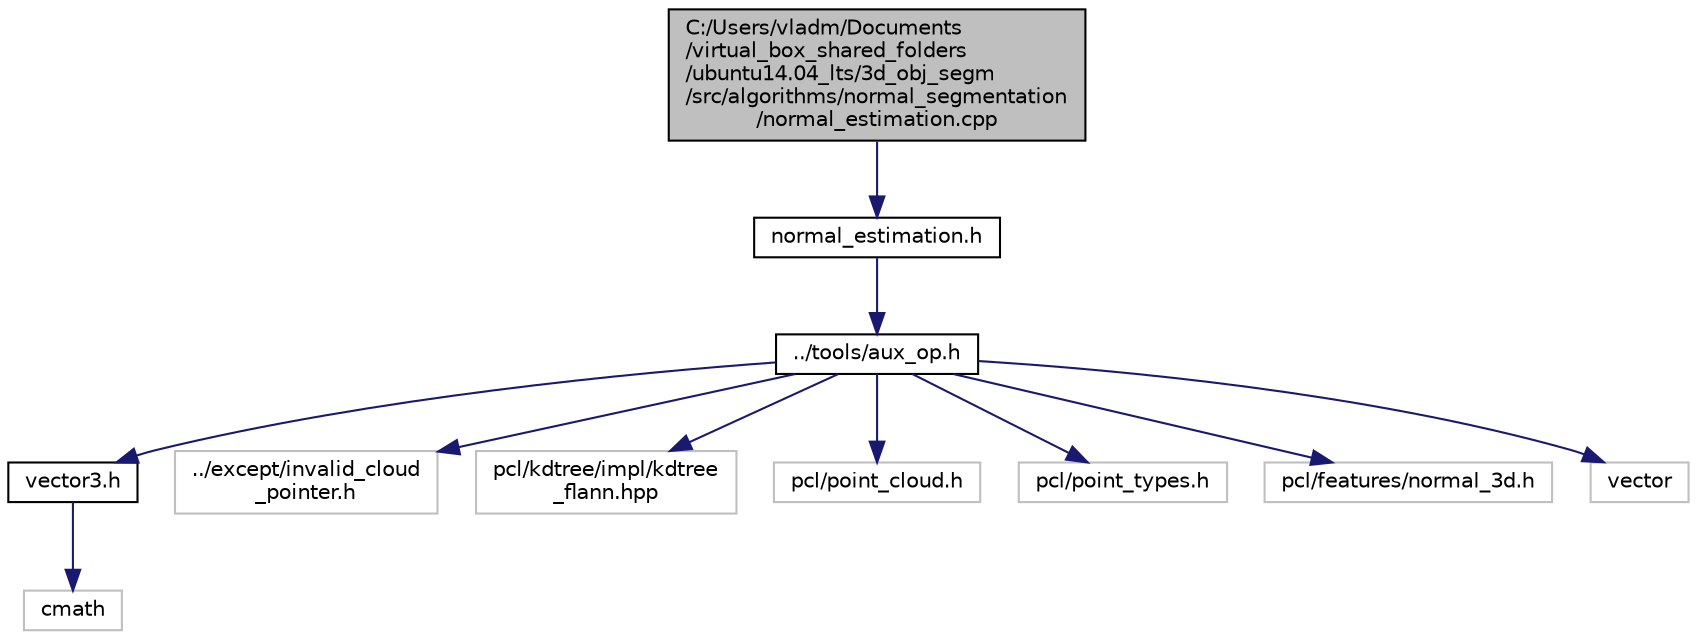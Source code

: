 digraph "C:/Users/vladm/Documents/virtual_box_shared_folders/ubuntu14.04_lts/3d_obj_segm/src/algorithms/normal_segmentation/normal_estimation.cpp"
{
  edge [fontname="Helvetica",fontsize="10",labelfontname="Helvetica",labelfontsize="10"];
  node [fontname="Helvetica",fontsize="10",shape=record];
  Node1 [label="C:/Users/vladm/Documents\l/virtual_box_shared_folders\l/ubuntu14.04_lts/3d_obj_segm\l/src/algorithms/normal_segmentation\l/normal_estimation.cpp",height=0.2,width=0.4,color="black", fillcolor="grey75", style="filled", fontcolor="black"];
  Node1 -> Node2 [color="midnightblue",fontsize="10",style="solid"];
  Node2 [label="normal_estimation.h",height=0.2,width=0.4,color="black", fillcolor="white", style="filled",URL="$normal__estimation_8h.html"];
  Node2 -> Node3 [color="midnightblue",fontsize="10",style="solid"];
  Node3 [label="../tools/aux_op.h",height=0.2,width=0.4,color="black", fillcolor="white", style="filled",URL="$aux__op_8h.html"];
  Node3 -> Node4 [color="midnightblue",fontsize="10",style="solid"];
  Node4 [label="vector3.h",height=0.2,width=0.4,color="black", fillcolor="white", style="filled",URL="$vector3_8h.html"];
  Node4 -> Node5 [color="midnightblue",fontsize="10",style="solid"];
  Node5 [label="cmath",height=0.2,width=0.4,color="grey75", fillcolor="white", style="filled"];
  Node3 -> Node6 [color="midnightblue",fontsize="10",style="solid"];
  Node6 [label="../except/invalid_cloud\l_pointer.h",height=0.2,width=0.4,color="grey75", fillcolor="white", style="filled"];
  Node3 -> Node7 [color="midnightblue",fontsize="10",style="solid"];
  Node7 [label="pcl/kdtree/impl/kdtree\l_flann.hpp",height=0.2,width=0.4,color="grey75", fillcolor="white", style="filled"];
  Node3 -> Node8 [color="midnightblue",fontsize="10",style="solid"];
  Node8 [label="pcl/point_cloud.h",height=0.2,width=0.4,color="grey75", fillcolor="white", style="filled"];
  Node3 -> Node9 [color="midnightblue",fontsize="10",style="solid"];
  Node9 [label="pcl/point_types.h",height=0.2,width=0.4,color="grey75", fillcolor="white", style="filled"];
  Node3 -> Node10 [color="midnightblue",fontsize="10",style="solid"];
  Node10 [label="pcl/features/normal_3d.h",height=0.2,width=0.4,color="grey75", fillcolor="white", style="filled"];
  Node3 -> Node11 [color="midnightblue",fontsize="10",style="solid"];
  Node11 [label="vector",height=0.2,width=0.4,color="grey75", fillcolor="white", style="filled"];
}
